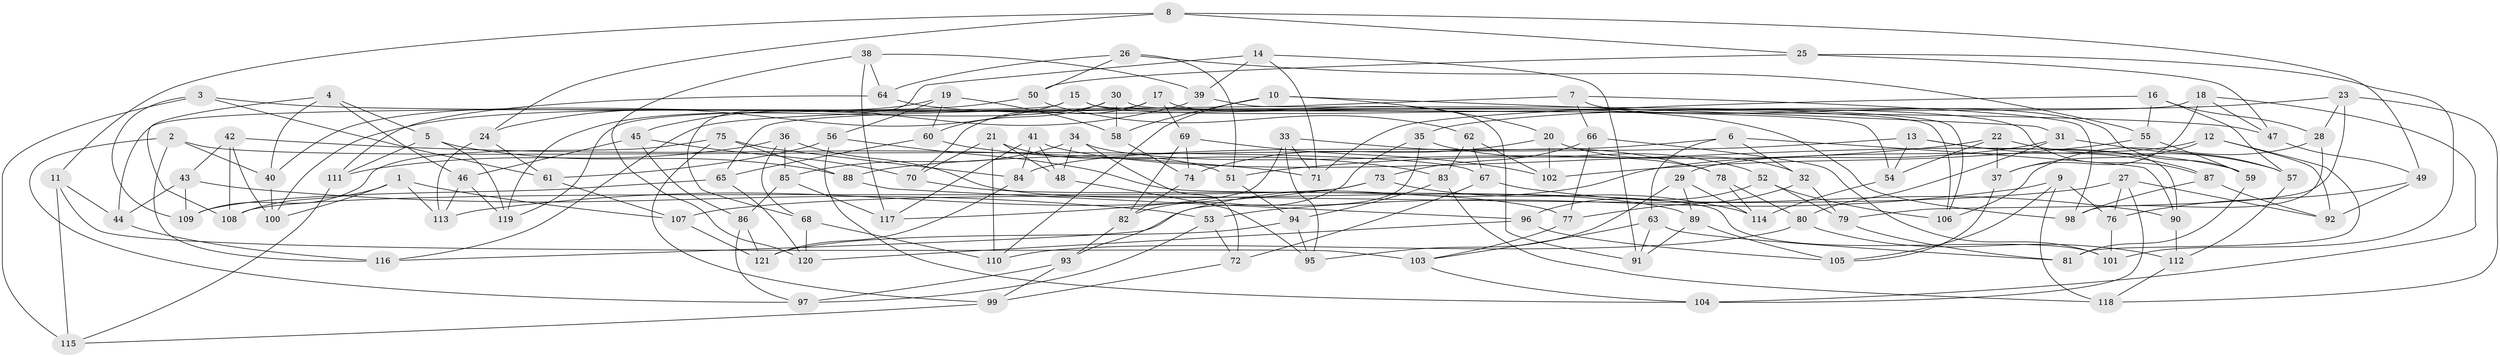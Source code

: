 // Generated by graph-tools (version 1.1) at 2025/37/03/09/25 02:37:53]
// undirected, 121 vertices, 242 edges
graph export_dot {
graph [start="1"]
  node [color=gray90,style=filled];
  1;
  2;
  3;
  4;
  5;
  6;
  7;
  8;
  9;
  10;
  11;
  12;
  13;
  14;
  15;
  16;
  17;
  18;
  19;
  20;
  21;
  22;
  23;
  24;
  25;
  26;
  27;
  28;
  29;
  30;
  31;
  32;
  33;
  34;
  35;
  36;
  37;
  38;
  39;
  40;
  41;
  42;
  43;
  44;
  45;
  46;
  47;
  48;
  49;
  50;
  51;
  52;
  53;
  54;
  55;
  56;
  57;
  58;
  59;
  60;
  61;
  62;
  63;
  64;
  65;
  66;
  67;
  68;
  69;
  70;
  71;
  72;
  73;
  74;
  75;
  76;
  77;
  78;
  79;
  80;
  81;
  82;
  83;
  84;
  85;
  86;
  87;
  88;
  89;
  90;
  91;
  92;
  93;
  94;
  95;
  96;
  97;
  98;
  99;
  100;
  101;
  102;
  103;
  104;
  105;
  106;
  107;
  108;
  109;
  110;
  111;
  112;
  113;
  114;
  115;
  116;
  117;
  118;
  119;
  120;
  121;
  1 -- 108;
  1 -- 100;
  1 -- 107;
  1 -- 113;
  2 -- 97;
  2 -- 116;
  2 -- 40;
  2 -- 67;
  3 -- 109;
  3 -- 115;
  3 -- 47;
  3 -- 61;
  4 -- 40;
  4 -- 108;
  4 -- 46;
  4 -- 5;
  5 -- 111;
  5 -- 88;
  5 -- 119;
  6 -- 90;
  6 -- 63;
  6 -- 32;
  6 -- 84;
  7 -- 116;
  7 -- 66;
  7 -- 59;
  7 -- 98;
  8 -- 24;
  8 -- 25;
  8 -- 49;
  8 -- 11;
  9 -- 53;
  9 -- 118;
  9 -- 76;
  9 -- 105;
  10 -- 31;
  10 -- 58;
  10 -- 110;
  10 -- 20;
  11 -- 115;
  11 -- 44;
  11 -- 103;
  12 -- 81;
  12 -- 29;
  12 -- 37;
  12 -- 92;
  13 -- 90;
  13 -- 54;
  13 -- 87;
  13 -- 88;
  14 -- 71;
  14 -- 39;
  14 -- 68;
  14 -- 91;
  15 -- 44;
  15 -- 87;
  15 -- 54;
  15 -- 24;
  16 -- 71;
  16 -- 55;
  16 -- 57;
  16 -- 28;
  17 -- 69;
  17 -- 119;
  17 -- 91;
  17 -- 70;
  18 -- 104;
  18 -- 37;
  18 -- 47;
  18 -- 65;
  19 -- 56;
  19 -- 58;
  19 -- 60;
  19 -- 40;
  20 -- 74;
  20 -- 32;
  20 -- 102;
  21 -- 70;
  21 -- 48;
  21 -- 51;
  21 -- 110;
  22 -- 57;
  22 -- 37;
  22 -- 54;
  22 -- 51;
  23 -- 118;
  23 -- 35;
  23 -- 79;
  23 -- 28;
  24 -- 61;
  24 -- 113;
  25 -- 50;
  25 -- 47;
  25 -- 101;
  26 -- 50;
  26 -- 64;
  26 -- 51;
  26 -- 55;
  27 -- 92;
  27 -- 104;
  27 -- 76;
  27 -- 107;
  28 -- 106;
  28 -- 98;
  29 -- 95;
  29 -- 89;
  29 -- 114;
  30 -- 119;
  30 -- 60;
  30 -- 106;
  30 -- 58;
  31 -- 116;
  31 -- 80;
  31 -- 57;
  32 -- 77;
  32 -- 79;
  33 -- 117;
  33 -- 78;
  33 -- 95;
  33 -- 71;
  34 -- 72;
  34 -- 78;
  34 -- 48;
  34 -- 85;
  35 -- 93;
  35 -- 82;
  35 -- 52;
  36 -- 111;
  36 -- 85;
  36 -- 89;
  36 -- 68;
  37 -- 105;
  38 -- 120;
  38 -- 39;
  38 -- 64;
  38 -- 117;
  39 -- 45;
  39 -- 106;
  40 -- 100;
  41 -- 117;
  41 -- 48;
  41 -- 59;
  41 -- 84;
  42 -- 100;
  42 -- 43;
  42 -- 71;
  42 -- 108;
  43 -- 44;
  43 -- 53;
  43 -- 109;
  44 -- 116;
  45 -- 46;
  45 -- 86;
  45 -- 70;
  46 -- 119;
  46 -- 113;
  47 -- 49;
  48 -- 95;
  49 -- 76;
  49 -- 92;
  50 -- 62;
  50 -- 100;
  51 -- 94;
  52 -- 96;
  52 -- 79;
  52 -- 106;
  53 -- 72;
  53 -- 97;
  54 -- 114;
  55 -- 59;
  55 -- 102;
  56 -- 61;
  56 -- 101;
  56 -- 104;
  57 -- 112;
  58 -- 74;
  59 -- 81;
  60 -- 83;
  60 -- 65;
  61 -- 107;
  62 -- 102;
  62 -- 83;
  62 -- 67;
  63 -- 103;
  63 -- 81;
  63 -- 91;
  64 -- 111;
  64 -- 98;
  65 -- 109;
  65 -- 120;
  66 -- 73;
  66 -- 101;
  66 -- 77;
  67 -- 72;
  67 -- 90;
  68 -- 120;
  68 -- 110;
  69 -- 102;
  69 -- 74;
  69 -- 82;
  70 -- 77;
  72 -- 99;
  73 -- 114;
  73 -- 113;
  73 -- 108;
  74 -- 82;
  75 -- 109;
  75 -- 88;
  75 -- 84;
  75 -- 99;
  76 -- 101;
  77 -- 103;
  78 -- 80;
  78 -- 114;
  79 -- 81;
  80 -- 110;
  80 -- 112;
  82 -- 93;
  83 -- 118;
  83 -- 94;
  84 -- 121;
  85 -- 86;
  85 -- 117;
  86 -- 121;
  86 -- 97;
  87 -- 92;
  87 -- 98;
  88 -- 96;
  89 -- 105;
  89 -- 91;
  90 -- 112;
  93 -- 97;
  93 -- 99;
  94 -- 121;
  94 -- 95;
  96 -- 120;
  96 -- 105;
  99 -- 115;
  103 -- 104;
  107 -- 121;
  111 -- 115;
  112 -- 118;
}
